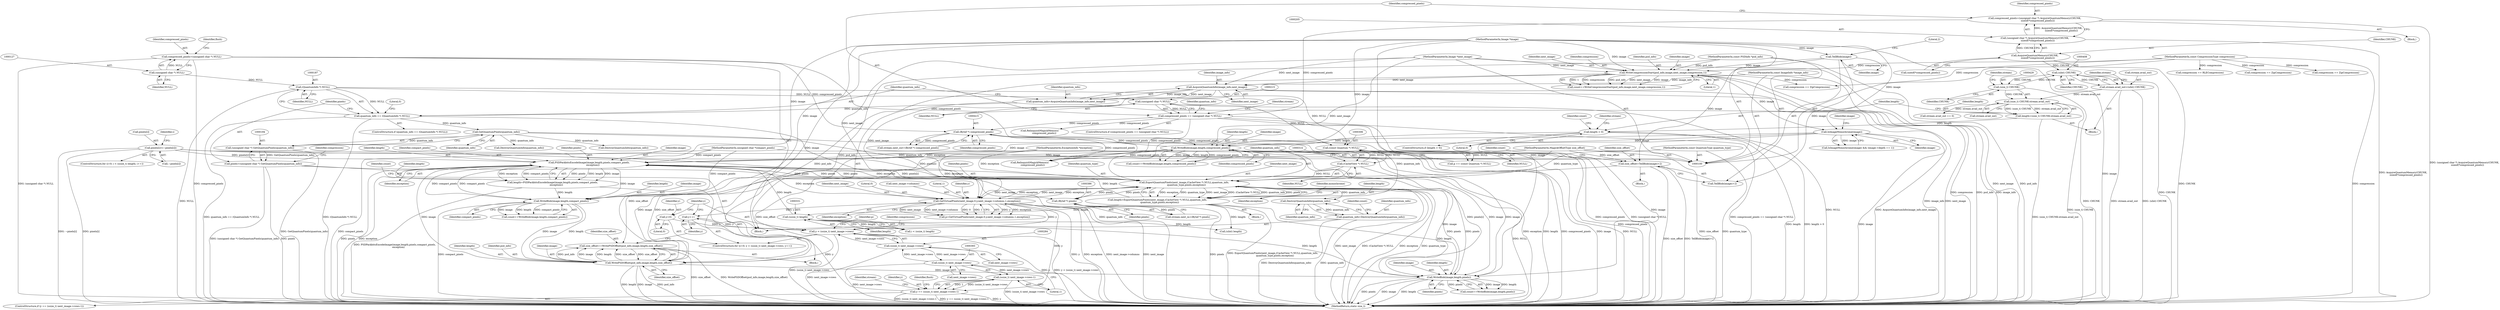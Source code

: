 digraph "0_ImageMagick_8a43abefb38c5e29138e1c9c515b313363541c06@pointer" {
"1000474" [label="(Call,DestroyQuantumInfo(quantum_info))"];
"1000311" [label="(Call,ExportQuantumPixels(next_image,(CacheView *) NULL,quantum_info,\n      quantum_type,pixels,exception))"];
"1000293" [label="(Call,GetVirtualPixels(next_image,0,y,next_image->columns,1,exception))"];
"1000180" [label="(Call,AcquireQuantumInfo(image_info,next_image))"];
"1000102" [label="(MethodParameterIn,const ImageInfo *image_info)"];
"1000148" [label="(Call,WriteCompressionStart(psd_info,image,next_image,compression,1))"];
"1000101" [label="(MethodParameterIn,const PSDInfo *psd_info)"];
"1000143" [label="(Call,TellBlob(image))"];
"1000103" [label="(MethodParameterIn,Image *image)"];
"1000104" [label="(MethodParameterIn,Image *next_image)"];
"1000109" [label="(MethodParameterIn,const CompressionType compression)"];
"1000281" [label="(Call,y < (ssize_t) next_image->rows)"];
"1000288" [label="(Call,y++)"];
"1000389" [label="(Call,y == (ssize_t) next_image->rows-1)"];
"1000391" [label="(Call,(ssize_t) next_image->rows-1)"];
"1000392" [label="(Call,(ssize_t) next_image->rows)"];
"1000283" [label="(Call,(ssize_t) next_image->rows)"];
"1000278" [label="(Call,y=0)"];
"1000349" [label="(Call,PSDPackbitsEncodeImage(image,length,pixels,compact_pixels,\n          exception))"];
"1000363" [label="(Call,WritePSDOffset(psd_info,image,length,size_offset))"];
"1000357" [label="(Call,WriteBlob(image,length,compact_pixels))"];
"1000347" [label="(Call,length=PSDPackbitsEncodeImage(image,length,pixels,compact_pixels,\n          exception))"];
"1000106" [label="(MethodParameterIn,unsigned char *compact_pixels)"];
"1000140" [label="(Call,size_offset=TellBlob(image)+2)"];
"1000107" [label="(MethodParameterIn,MagickOffsetType size_offset)"];
"1000361" [label="(Call,size_offset+=WritePSDOffset(psd_info,image,length,size_offset))"];
"1000452" [label="(Call,WriteBlob(image,length,pixels))"];
"1000440" [label="(Call,WriteBlob(image,length,compressed_pixels))"];
"1000169" [label="(Call,IsImageMonochrome(image))"];
"1000435" [label="(Call,length > 0)"];
"1000425" [label="(Call,length=(size_t) CHUNK-stream.avail_out)"];
"1000427" [label="(Call,(size_t) CHUNK-stream.avail_out)"];
"1000428" [label="(Call,(size_t) CHUNK)"];
"1000407" [label="(Call,(uInt) CHUNK)"];
"1000206" [label="(Call,AcquireQuantumMemory(CHUNK,\n        sizeof(*compressed_pixels)))"];
"1000403" [label="(Call,stream.avail_out=(uInt) CHUNK)"];
"1000414" [label="(Call,(Bytef *) compressed_pixels)"];
"1000124" [label="(Call,compressed_pixels=(unsigned char *) NULL)"];
"1000126" [label="(Call,(unsigned char *) NULL)"];
"1000212" [label="(Call,compressed_pixels == (unsigned char *) NULL)"];
"1000202" [label="(Call,compressed_pixels=(unsigned char *) AcquireQuantumMemory(CHUNK,\n        sizeof(*compressed_pixels)))"];
"1000204" [label="(Call,(unsigned char *) AcquireQuantumMemory(CHUNK,\n        sizeof(*compressed_pixels)))"];
"1000214" [label="(Call,(unsigned char *) NULL)"];
"1000186" [label="(Call,(QuantumInfo *) NULL)"];
"1000309" [label="(Call,length=ExportQuantumPixels(next_image,(CacheView *) NULL,quantum_info,\n      quantum_type,pixels,exception))"];
"1000330" [label="(Call,(ssize_t) length)"];
"1000335" [label="(Call,pixels[i]=(~pixels[i]))"];
"1000110" [label="(MethodParameterIn,ExceptionInfo *exception)"];
"1000313" [label="(Call,(CacheView *) NULL)"];
"1000305" [label="(Call,(const Quantum *) NULL)"];
"1000195" [label="(Call,GetQuantumPixels(quantum_info))"];
"1000184" [label="(Call,quantum_info == (QuantumInfo *) NULL)"];
"1000178" [label="(Call,quantum_info=AcquireQuantumInfo(image_info,next_image))"];
"1000105" [label="(MethodParameterIn,const QuantumType quantum_type)"];
"1000385" [label="(Call,(Bytef *) pixels)"];
"1000191" [label="(Call,pixels=(unsigned char *) GetQuantumPixels(quantum_info))"];
"1000193" [label="(Call,(unsigned char *) GetQuantumPixels(quantum_info))"];
"1000472" [label="(Call,quantum_info=DestroyQuantumInfo(quantum_info))"];
"1000293" [label="(Call,GetVirtualPixels(next_image,0,y,next_image->columns,1,exception))"];
"1000219" [label="(Identifier,quantum_info)"];
"1000203" [label="(Identifier,compressed_pixels)"];
"1000130" [label="(Identifier,flush)"];
"1000343" [label="(Call,compression == RLECompression)"];
"1000168" [label="(Call,IsImageMonochrome(image) && (image->depth == 1))"];
"1000214" [label="(Call,(unsigned char *) NULL)"];
"1000438" [label="(Call,count+=WriteBlob(image,length,compressed_pixels))"];
"1000107" [label="(MethodParameterIn,MagickOffsetType size_offset)"];
"1000441" [label="(Identifier,image)"];
"1000450" [label="(Call,count+=WriteBlob(image,length,pixels))"];
"1000397" [label="(Literal,1)"];
"1000477" [label="(Identifier,count)"];
"1000126" [label="(Call,(unsigned char *) NULL)"];
"1000356" [label="(Identifier,count)"];
"1000290" [label="(Block,)"];
"1000192" [label="(Identifier,pixels)"];
"1000475" [label="(Identifier,quantum_info)"];
"1000169" [label="(Call,IsImageMonochrome(image))"];
"1000313" [label="(Call,(CacheView *) NULL)"];
"1000277" [label="(ControlStructure,for (y=0; y < (ssize_t) next_image->rows; y++))"];
"1000170" [label="(Identifier,image)"];
"1000311" [label="(Call,ExportQuantumPixels(next_image,(CacheView *) NULL,quantum_info,\n      quantum_type,pixels,exception))"];
"1000351" [label="(Identifier,length)"];
"1000428" [label="(Call,(size_t) CHUNK)"];
"1000407" [label="(Call,(uInt) CHUNK)"];
"1000195" [label="(Call,GetQuantumPixels(quantum_info))"];
"1000442" [label="(Identifier,length)"];
"1000103" [label="(MethodParameterIn,Image *image)"];
"1000296" [label="(Identifier,y)"];
"1000178" [label="(Call,quantum_info=AcquireQuantumInfo(image_info,next_image))"];
"1000180" [label="(Call,AcquireQuantumInfo(image_info,next_image))"];
"1000141" [label="(Identifier,size_offset)"];
"1000104" [label="(MethodParameterIn,Image *next_image)"];
"1000353" [label="(Identifier,compact_pixels)"];
"1000410" [label="(Call,stream.next_out=(Bytef *) compressed_pixels)"];
"1000307" [label="(Identifier,NULL)"];
"1000370" [label="(Call,compression == ZipCompression)"];
"1000362" [label="(Identifier,size_offset)"];
"1000191" [label="(Call,pixels=(unsigned char *) GetQuantumPixels(quantum_info))"];
"1000414" [label="(Call,(Bytef *) compressed_pixels)"];
"1000226" [label="(Identifier,stream)"];
"1000315" [label="(Identifier,NULL)"];
"1000212" [label="(Call,compressed_pixels == (unsigned char *) NULL)"];
"1000346" [label="(Block,)"];
"1000146" [label="(Call,count+=WriteCompressionStart(psd_info,image,next_image,compression,1))"];
"1000322" [label="(Identifier,monochrome)"];
"1000294" [label="(Identifier,next_image)"];
"1000443" [label="(Identifier,compressed_pixels)"];
"1000291" [label="(Call,p=GetVirtualPixels(next_image,0,y,next_image->columns,1,exception))"];
"1000208" [label="(Call,sizeof(*compressed_pixels))"];
"1000124" [label="(Call,compressed_pixels=(unsigned char *) NULL)"];
"1000446" [label="(Identifier,stream)"];
"1000412" [label="(Identifier,stream)"];
"1000111" [label="(Block,)"];
"1000220" [label="(Call,DestroyQuantumInfo(quantum_info))"];
"1000330" [label="(Call,(ssize_t) length)"];
"1000140" [label="(Call,size_offset=TellBlob(image)+2)"];
"1000148" [label="(Call,WriteCompressionStart(psd_info,image,next_image,compression,1))"];
"1000394" [label="(Call,next_image->rows)"];
"1000403" [label="(Call,stream.avail_out=(uInt) CHUNK)"];
"1000279" [label="(Identifier,y)"];
"1000349" [label="(Call,PSDPackbitsEncodeImage(image,length,pixels,compact_pixels,\n          exception))"];
"1000332" [label="(Identifier,length)"];
"1000282" [label="(Identifier,y)"];
"1000207" [label="(Identifier,CHUNK)"];
"1000182" [label="(Identifier,next_image)"];
"1000405" [label="(Identifier,stream)"];
"1000348" [label="(Identifier,length)"];
"1000183" [label="(ControlStructure,if (quantum_info == (QuantumInfo *) NULL))"];
"1000361" [label="(Call,size_offset+=WritePSDOffset(psd_info,image,length,size_offset))"];
"1000106" [label="(MethodParameterIn,unsigned char *compact_pixels)"];
"1000184" [label="(Call,quantum_info == (QuantumInfo *) NULL)"];
"1000336" [label="(Call,pixels[i])"];
"1000452" [label="(Call,WriteBlob(image,length,pixels))"];
"1000473" [label="(Identifier,quantum_info)"];
"1000143" [label="(Call,TellBlob(image))"];
"1000431" [label="(Call,stream.avail_out)"];
"1000292" [label="(Identifier,p)"];
"1000295" [label="(Literal,0)"];
"1000352" [label="(Identifier,pixels)"];
"1000425" [label="(Call,length=(size_t) CHUNK-stream.avail_out)"];
"1000186" [label="(Call,(QuantumInfo *) NULL)"];
"1000470" [label="(Call,RelinquishMagickMemory(\n        compressed_pixels))"];
"1000390" [label="(Identifier,y)"];
"1000297" [label="(Call,next_image->columns)"];
"1000402" [label="(Block,)"];
"1000365" [label="(Identifier,image)"];
"1000366" [label="(Identifier,length)"];
"1000454" [label="(Identifier,length)"];
"1000391" [label="(Call,(ssize_t) next_image->rows-1)"];
"1000300" [label="(Literal,1)"];
"1000359" [label="(Identifier,length)"];
"1000389" [label="(Call,y == (ssize_t) next_image->rows-1)"];
"1000110" [label="(MethodParameterIn,ExceptionInfo *exception)"];
"1000149" [label="(Identifier,psd_info)"];
"1000206" [label="(Call,AcquireQuantumMemory(CHUNK,\n        sizeof(*compressed_pixels)))"];
"1000426" [label="(Identifier,length)"];
"1000354" [label="(Identifier,exception)"];
"1000278" [label="(Call,y=0)"];
"1000142" [label="(Call,TellBlob(image)+2)"];
"1000335" [label="(Call,pixels[i]=(~pixels[i]))"];
"1000416" [label="(Identifier,compressed_pixels)"];
"1000309" [label="(Call,length=ExportQuantumPixels(next_image,(CacheView *) NULL,quantum_info,\n      quantum_type,pixels,exception))"];
"1000181" [label="(Identifier,image_info)"];
"1000305" [label="(Call,(const Quantum *) NULL)"];
"1000190" [label="(Literal,0)"];
"1000324" [label="(ControlStructure,for (i=0; i < (ssize_t) length; i++))"];
"1000301" [label="(Identifier,exception)"];
"1000153" [label="(Literal,1)"];
"1000150" [label="(Identifier,image)"];
"1000151" [label="(Identifier,next_image)"];
"1000444" [label="(Call,stream.avail_out == 0)"];
"1000179" [label="(Identifier,quantum_info)"];
"1000318" [label="(Identifier,pixels)"];
"1000201" [label="(Block,)"];
"1000101" [label="(MethodParameterIn,const PSDInfo *psd_info)"];
"1000288" [label="(Call,y++)"];
"1000196" [label="(Identifier,quantum_info)"];
"1000436" [label="(Identifier,length)"];
"1000404" [label="(Call,stream.avail_out)"];
"1000199" [label="(Identifier,compression)"];
"1000273" [label="(Call,RelinquishMagickMemory(\n            compressed_pixels))"];
"1000204" [label="(Call,(unsigned char *) AcquireQuantumMemory(CHUNK,\n        sizeof(*compressed_pixels)))"];
"1000316" [label="(Identifier,quantum_info)"];
"1000109" [label="(MethodParameterIn,const CompressionType compression)"];
"1000317" [label="(Identifier,quantum_type)"];
"1000357" [label="(Call,WriteBlob(image,length,compact_pixels))"];
"1000457" [label="(Call,compression == ZipCompression)"];
"1000472" [label="(Call,quantum_info=DestroyQuantumInfo(quantum_info))"];
"1000355" [label="(Call,count+=WriteBlob(image,length,compact_pixels))"];
"1000185" [label="(Identifier,quantum_info)"];
"1000312" [label="(Identifier,next_image)"];
"1000363" [label="(Call,WritePSDOffset(psd_info,image,length,size_offset))"];
"1000147" [label="(Identifier,count)"];
"1000439" [label="(Identifier,count)"];
"1000193" [label="(Call,(unsigned char *) GetQuantumPixels(quantum_info))"];
"1000145" [label="(Literal,2)"];
"1000188" [label="(Identifier,NULL)"];
"1000360" [label="(Identifier,compact_pixels)"];
"1000280" [label="(Literal,0)"];
"1000440" [label="(Call,WriteBlob(image,length,compressed_pixels))"];
"1000211" [label="(ControlStructure,if (compressed_pixels == (unsigned char *) NULL))"];
"1000453" [label="(Identifier,image)"];
"1000125" [label="(Identifier,compressed_pixels)"];
"1000434" [label="(ControlStructure,if (length > 0))"];
"1000347" [label="(Call,length=PSDPackbitsEncodeImage(image,length,pixels,compact_pixels,\n          exception))"];
"1000387" [label="(Identifier,pixels)"];
"1000474" [label="(Call,DestroyQuantumInfo(quantum_info))"];
"1000144" [label="(Identifier,image)"];
"1000435" [label="(Call,length > 0)"];
"1000458" [label="(Identifier,compression)"];
"1000202" [label="(Call,compressed_pixels=(unsigned char *) AcquireQuantumMemory(CHUNK,\n        sizeof(*compressed_pixels)))"];
"1000381" [label="(Call,stream.next_in=(Bytef *) pixels)"];
"1000105" [label="(MethodParameterIn,const QuantumType quantum_type)"];
"1000173" [label="(Identifier,image)"];
"1000478" [label="(MethodReturn,static size_t)"];
"1000289" [label="(Identifier,y)"];
"1000430" [label="(Identifier,CHUNK)"];
"1000213" [label="(Identifier,compressed_pixels)"];
"1000385" [label="(Call,(Bytef *) pixels)"];
"1000399" [label="(Identifier,flush)"];
"1000285" [label="(Call,next_image->rows)"];
"1000367" [label="(Identifier,size_offset)"];
"1000455" [label="(Identifier,pixels)"];
"1000216" [label="(Identifier,NULL)"];
"1000267" [label="(Call,DestroyQuantumInfo(quantum_info))"];
"1000437" [label="(Literal,0)"];
"1000432" [label="(Identifier,stream)"];
"1000139" [label="(Block,)"];
"1000128" [label="(Identifier,NULL)"];
"1000303" [label="(Call,p == (const Quantum *) NULL)"];
"1000310" [label="(Identifier,length)"];
"1000283" [label="(Call,(ssize_t) next_image->rows)"];
"1000334" [label="(Identifier,i)"];
"1000350" [label="(Identifier,image)"];
"1000427" [label="(Call,(size_t) CHUNK-stream.avail_out)"];
"1000378" [label="(Call,(uInt) length)"];
"1000358" [label="(Identifier,image)"];
"1000281" [label="(Call,y < (ssize_t) next_image->rows)"];
"1000392" [label="(Call,(ssize_t) next_image->rows)"];
"1000339" [label="(Call,~pixels[i])"];
"1000152" [label="(Identifier,compression)"];
"1000102" [label="(MethodParameterIn,const ImageInfo *image_info)"];
"1000328" [label="(Call,i < (ssize_t) length)"];
"1000198" [label="(Call,compression == ZipCompression)"];
"1000388" [label="(ControlStructure,if (y == (ssize_t) next_image->rows-1))"];
"1000364" [label="(Identifier,psd_info)"];
"1000319" [label="(Identifier,exception)"];
"1000409" [label="(Identifier,CHUNK)"];
"1000474" -> "1000472"  [label="AST: "];
"1000474" -> "1000475"  [label="CFG: "];
"1000475" -> "1000474"  [label="AST: "];
"1000472" -> "1000474"  [label="CFG: "];
"1000474" -> "1000472"  [label="DDG: quantum_info"];
"1000311" -> "1000474"  [label="DDG: quantum_info"];
"1000195" -> "1000474"  [label="DDG: quantum_info"];
"1000311" -> "1000309"  [label="AST: "];
"1000311" -> "1000319"  [label="CFG: "];
"1000312" -> "1000311"  [label="AST: "];
"1000313" -> "1000311"  [label="AST: "];
"1000316" -> "1000311"  [label="AST: "];
"1000317" -> "1000311"  [label="AST: "];
"1000318" -> "1000311"  [label="AST: "];
"1000319" -> "1000311"  [label="AST: "];
"1000309" -> "1000311"  [label="CFG: "];
"1000311" -> "1000478"  [label="DDG: next_image"];
"1000311" -> "1000478"  [label="DDG: (CacheView *) NULL"];
"1000311" -> "1000478"  [label="DDG: exception"];
"1000311" -> "1000478"  [label="DDG: quantum_type"];
"1000311" -> "1000293"  [label="DDG: next_image"];
"1000311" -> "1000293"  [label="DDG: exception"];
"1000311" -> "1000309"  [label="DDG: exception"];
"1000311" -> "1000309"  [label="DDG: quantum_type"];
"1000311" -> "1000309"  [label="DDG: next_image"];
"1000311" -> "1000309"  [label="DDG: (CacheView *) NULL"];
"1000311" -> "1000309"  [label="DDG: quantum_info"];
"1000311" -> "1000309"  [label="DDG: pixels"];
"1000293" -> "1000311"  [label="DDG: next_image"];
"1000293" -> "1000311"  [label="DDG: exception"];
"1000104" -> "1000311"  [label="DDG: next_image"];
"1000313" -> "1000311"  [label="DDG: NULL"];
"1000195" -> "1000311"  [label="DDG: quantum_info"];
"1000105" -> "1000311"  [label="DDG: quantum_type"];
"1000452" -> "1000311"  [label="DDG: pixels"];
"1000335" -> "1000311"  [label="DDG: pixels[i]"];
"1000385" -> "1000311"  [label="DDG: pixels"];
"1000349" -> "1000311"  [label="DDG: pixels"];
"1000191" -> "1000311"  [label="DDG: pixels"];
"1000110" -> "1000311"  [label="DDG: exception"];
"1000311" -> "1000349"  [label="DDG: pixels"];
"1000311" -> "1000349"  [label="DDG: exception"];
"1000311" -> "1000385"  [label="DDG: pixels"];
"1000311" -> "1000452"  [label="DDG: pixels"];
"1000293" -> "1000291"  [label="AST: "];
"1000293" -> "1000301"  [label="CFG: "];
"1000294" -> "1000293"  [label="AST: "];
"1000295" -> "1000293"  [label="AST: "];
"1000296" -> "1000293"  [label="AST: "];
"1000297" -> "1000293"  [label="AST: "];
"1000300" -> "1000293"  [label="AST: "];
"1000301" -> "1000293"  [label="AST: "];
"1000291" -> "1000293"  [label="CFG: "];
"1000293" -> "1000478"  [label="DDG: next_image"];
"1000293" -> "1000478"  [label="DDG: y"];
"1000293" -> "1000478"  [label="DDG: exception"];
"1000293" -> "1000478"  [label="DDG: next_image->columns"];
"1000293" -> "1000288"  [label="DDG: y"];
"1000293" -> "1000291"  [label="DDG: y"];
"1000293" -> "1000291"  [label="DDG: exception"];
"1000293" -> "1000291"  [label="DDG: next_image"];
"1000293" -> "1000291"  [label="DDG: next_image->columns"];
"1000293" -> "1000291"  [label="DDG: 0"];
"1000293" -> "1000291"  [label="DDG: 1"];
"1000180" -> "1000293"  [label="DDG: next_image"];
"1000104" -> "1000293"  [label="DDG: next_image"];
"1000281" -> "1000293"  [label="DDG: y"];
"1000349" -> "1000293"  [label="DDG: exception"];
"1000110" -> "1000293"  [label="DDG: exception"];
"1000293" -> "1000389"  [label="DDG: y"];
"1000180" -> "1000178"  [label="AST: "];
"1000180" -> "1000182"  [label="CFG: "];
"1000181" -> "1000180"  [label="AST: "];
"1000182" -> "1000180"  [label="AST: "];
"1000178" -> "1000180"  [label="CFG: "];
"1000180" -> "1000478"  [label="DDG: next_image"];
"1000180" -> "1000478"  [label="DDG: image_info"];
"1000180" -> "1000178"  [label="DDG: image_info"];
"1000180" -> "1000178"  [label="DDG: next_image"];
"1000102" -> "1000180"  [label="DDG: image_info"];
"1000148" -> "1000180"  [label="DDG: next_image"];
"1000104" -> "1000180"  [label="DDG: next_image"];
"1000102" -> "1000100"  [label="AST: "];
"1000102" -> "1000478"  [label="DDG: image_info"];
"1000148" -> "1000146"  [label="AST: "];
"1000148" -> "1000153"  [label="CFG: "];
"1000149" -> "1000148"  [label="AST: "];
"1000150" -> "1000148"  [label="AST: "];
"1000151" -> "1000148"  [label="AST: "];
"1000152" -> "1000148"  [label="AST: "];
"1000153" -> "1000148"  [label="AST: "];
"1000146" -> "1000148"  [label="CFG: "];
"1000148" -> "1000478"  [label="DDG: compression"];
"1000148" -> "1000478"  [label="DDG: psd_info"];
"1000148" -> "1000146"  [label="DDG: 1"];
"1000148" -> "1000146"  [label="DDG: compression"];
"1000148" -> "1000146"  [label="DDG: psd_info"];
"1000148" -> "1000146"  [label="DDG: next_image"];
"1000148" -> "1000146"  [label="DDG: image"];
"1000101" -> "1000148"  [label="DDG: psd_info"];
"1000143" -> "1000148"  [label="DDG: image"];
"1000103" -> "1000148"  [label="DDG: image"];
"1000104" -> "1000148"  [label="DDG: next_image"];
"1000109" -> "1000148"  [label="DDG: compression"];
"1000148" -> "1000169"  [label="DDG: image"];
"1000148" -> "1000198"  [label="DDG: compression"];
"1000148" -> "1000363"  [label="DDG: psd_info"];
"1000101" -> "1000100"  [label="AST: "];
"1000101" -> "1000478"  [label="DDG: psd_info"];
"1000101" -> "1000363"  [label="DDG: psd_info"];
"1000143" -> "1000142"  [label="AST: "];
"1000143" -> "1000144"  [label="CFG: "];
"1000144" -> "1000143"  [label="AST: "];
"1000145" -> "1000143"  [label="CFG: "];
"1000143" -> "1000140"  [label="DDG: image"];
"1000143" -> "1000142"  [label="DDG: image"];
"1000103" -> "1000143"  [label="DDG: image"];
"1000103" -> "1000100"  [label="AST: "];
"1000103" -> "1000478"  [label="DDG: image"];
"1000103" -> "1000169"  [label="DDG: image"];
"1000103" -> "1000349"  [label="DDG: image"];
"1000103" -> "1000357"  [label="DDG: image"];
"1000103" -> "1000363"  [label="DDG: image"];
"1000103" -> "1000440"  [label="DDG: image"];
"1000103" -> "1000452"  [label="DDG: image"];
"1000104" -> "1000100"  [label="AST: "];
"1000104" -> "1000478"  [label="DDG: next_image"];
"1000109" -> "1000100"  [label="AST: "];
"1000109" -> "1000478"  [label="DDG: compression"];
"1000109" -> "1000198"  [label="DDG: compression"];
"1000109" -> "1000343"  [label="DDG: compression"];
"1000109" -> "1000370"  [label="DDG: compression"];
"1000109" -> "1000457"  [label="DDG: compression"];
"1000281" -> "1000277"  [label="AST: "];
"1000281" -> "1000283"  [label="CFG: "];
"1000282" -> "1000281"  [label="AST: "];
"1000283" -> "1000281"  [label="AST: "];
"1000292" -> "1000281"  [label="CFG: "];
"1000458" -> "1000281"  [label="CFG: "];
"1000281" -> "1000478"  [label="DDG: y"];
"1000281" -> "1000478"  [label="DDG: y < (ssize_t) next_image->rows"];
"1000281" -> "1000478"  [label="DDG: (ssize_t) next_image->rows"];
"1000288" -> "1000281"  [label="DDG: y"];
"1000278" -> "1000281"  [label="DDG: y"];
"1000283" -> "1000281"  [label="DDG: next_image->rows"];
"1000288" -> "1000277"  [label="AST: "];
"1000288" -> "1000289"  [label="CFG: "];
"1000289" -> "1000288"  [label="AST: "];
"1000282" -> "1000288"  [label="CFG: "];
"1000389" -> "1000288"  [label="DDG: y"];
"1000389" -> "1000388"  [label="AST: "];
"1000389" -> "1000391"  [label="CFG: "];
"1000390" -> "1000389"  [label="AST: "];
"1000391" -> "1000389"  [label="AST: "];
"1000399" -> "1000389"  [label="CFG: "];
"1000405" -> "1000389"  [label="CFG: "];
"1000389" -> "1000478"  [label="DDG: y == (ssize_t) next_image->rows-1"];
"1000389" -> "1000478"  [label="DDG: y"];
"1000389" -> "1000478"  [label="DDG: (ssize_t) next_image->rows-1"];
"1000391" -> "1000389"  [label="DDG: (ssize_t) next_image->rows"];
"1000391" -> "1000389"  [label="DDG: 1"];
"1000391" -> "1000397"  [label="CFG: "];
"1000392" -> "1000391"  [label="AST: "];
"1000397" -> "1000391"  [label="AST: "];
"1000391" -> "1000478"  [label="DDG: (ssize_t) next_image->rows"];
"1000392" -> "1000391"  [label="DDG: next_image->rows"];
"1000392" -> "1000394"  [label="CFG: "];
"1000393" -> "1000392"  [label="AST: "];
"1000394" -> "1000392"  [label="AST: "];
"1000397" -> "1000392"  [label="CFG: "];
"1000392" -> "1000478"  [label="DDG: next_image->rows"];
"1000392" -> "1000283"  [label="DDG: next_image->rows"];
"1000283" -> "1000392"  [label="DDG: next_image->rows"];
"1000283" -> "1000285"  [label="CFG: "];
"1000284" -> "1000283"  [label="AST: "];
"1000285" -> "1000283"  [label="AST: "];
"1000283" -> "1000478"  [label="DDG: next_image->rows"];
"1000278" -> "1000277"  [label="AST: "];
"1000278" -> "1000280"  [label="CFG: "];
"1000279" -> "1000278"  [label="AST: "];
"1000280" -> "1000278"  [label="AST: "];
"1000282" -> "1000278"  [label="CFG: "];
"1000349" -> "1000347"  [label="AST: "];
"1000349" -> "1000354"  [label="CFG: "];
"1000350" -> "1000349"  [label="AST: "];
"1000351" -> "1000349"  [label="AST: "];
"1000352" -> "1000349"  [label="AST: "];
"1000353" -> "1000349"  [label="AST: "];
"1000354" -> "1000349"  [label="AST: "];
"1000347" -> "1000349"  [label="CFG: "];
"1000349" -> "1000478"  [label="DDG: pixels"];
"1000349" -> "1000478"  [label="DDG: exception"];
"1000349" -> "1000347"  [label="DDG: pixels"];
"1000349" -> "1000347"  [label="DDG: length"];
"1000349" -> "1000347"  [label="DDG: image"];
"1000349" -> "1000347"  [label="DDG: exception"];
"1000349" -> "1000347"  [label="DDG: compact_pixels"];
"1000363" -> "1000349"  [label="DDG: image"];
"1000452" -> "1000349"  [label="DDG: image"];
"1000440" -> "1000349"  [label="DDG: image"];
"1000169" -> "1000349"  [label="DDG: image"];
"1000309" -> "1000349"  [label="DDG: length"];
"1000330" -> "1000349"  [label="DDG: length"];
"1000335" -> "1000349"  [label="DDG: pixels[i]"];
"1000357" -> "1000349"  [label="DDG: compact_pixels"];
"1000106" -> "1000349"  [label="DDG: compact_pixels"];
"1000110" -> "1000349"  [label="DDG: exception"];
"1000349" -> "1000357"  [label="DDG: image"];
"1000349" -> "1000357"  [label="DDG: compact_pixels"];
"1000363" -> "1000361"  [label="AST: "];
"1000363" -> "1000367"  [label="CFG: "];
"1000364" -> "1000363"  [label="AST: "];
"1000365" -> "1000363"  [label="AST: "];
"1000366" -> "1000363"  [label="AST: "];
"1000367" -> "1000363"  [label="AST: "];
"1000361" -> "1000363"  [label="CFG: "];
"1000363" -> "1000478"  [label="DDG: image"];
"1000363" -> "1000478"  [label="DDG: psd_info"];
"1000363" -> "1000478"  [label="DDG: length"];
"1000363" -> "1000361"  [label="DDG: psd_info"];
"1000363" -> "1000361"  [label="DDG: image"];
"1000363" -> "1000361"  [label="DDG: length"];
"1000363" -> "1000361"  [label="DDG: size_offset"];
"1000357" -> "1000363"  [label="DDG: image"];
"1000357" -> "1000363"  [label="DDG: length"];
"1000140" -> "1000363"  [label="DDG: size_offset"];
"1000361" -> "1000363"  [label="DDG: size_offset"];
"1000107" -> "1000363"  [label="DDG: size_offset"];
"1000363" -> "1000440"  [label="DDG: image"];
"1000363" -> "1000452"  [label="DDG: image"];
"1000357" -> "1000355"  [label="AST: "];
"1000357" -> "1000360"  [label="CFG: "];
"1000358" -> "1000357"  [label="AST: "];
"1000359" -> "1000357"  [label="AST: "];
"1000360" -> "1000357"  [label="AST: "];
"1000355" -> "1000357"  [label="CFG: "];
"1000357" -> "1000478"  [label="DDG: compact_pixels"];
"1000357" -> "1000355"  [label="DDG: image"];
"1000357" -> "1000355"  [label="DDG: length"];
"1000357" -> "1000355"  [label="DDG: compact_pixels"];
"1000347" -> "1000357"  [label="DDG: length"];
"1000106" -> "1000357"  [label="DDG: compact_pixels"];
"1000347" -> "1000346"  [label="AST: "];
"1000348" -> "1000347"  [label="AST: "];
"1000356" -> "1000347"  [label="CFG: "];
"1000347" -> "1000478"  [label="DDG: PSDPackbitsEncodeImage(image,length,pixels,compact_pixels,\n          exception)"];
"1000106" -> "1000100"  [label="AST: "];
"1000106" -> "1000478"  [label="DDG: compact_pixels"];
"1000140" -> "1000139"  [label="AST: "];
"1000140" -> "1000142"  [label="CFG: "];
"1000141" -> "1000140"  [label="AST: "];
"1000142" -> "1000140"  [label="AST: "];
"1000147" -> "1000140"  [label="CFG: "];
"1000140" -> "1000478"  [label="DDG: TellBlob(image)+2"];
"1000140" -> "1000478"  [label="DDG: size_offset"];
"1000107" -> "1000140"  [label="DDG: size_offset"];
"1000107" -> "1000100"  [label="AST: "];
"1000107" -> "1000478"  [label="DDG: size_offset"];
"1000107" -> "1000361"  [label="DDG: size_offset"];
"1000361" -> "1000346"  [label="AST: "];
"1000362" -> "1000361"  [label="AST: "];
"1000289" -> "1000361"  [label="CFG: "];
"1000361" -> "1000478"  [label="DDG: size_offset"];
"1000361" -> "1000478"  [label="DDG: WritePSDOffset(psd_info,image,length,size_offset)"];
"1000452" -> "1000450"  [label="AST: "];
"1000452" -> "1000455"  [label="CFG: "];
"1000453" -> "1000452"  [label="AST: "];
"1000454" -> "1000452"  [label="AST: "];
"1000455" -> "1000452"  [label="AST: "];
"1000450" -> "1000452"  [label="CFG: "];
"1000452" -> "1000478"  [label="DDG: pixels"];
"1000452" -> "1000478"  [label="DDG: image"];
"1000452" -> "1000478"  [label="DDG: length"];
"1000452" -> "1000440"  [label="DDG: image"];
"1000452" -> "1000450"  [label="DDG: image"];
"1000452" -> "1000450"  [label="DDG: length"];
"1000452" -> "1000450"  [label="DDG: pixels"];
"1000440" -> "1000452"  [label="DDG: image"];
"1000169" -> "1000452"  [label="DDG: image"];
"1000309" -> "1000452"  [label="DDG: length"];
"1000330" -> "1000452"  [label="DDG: length"];
"1000335" -> "1000452"  [label="DDG: pixels[i]"];
"1000440" -> "1000438"  [label="AST: "];
"1000440" -> "1000443"  [label="CFG: "];
"1000441" -> "1000440"  [label="AST: "];
"1000442" -> "1000440"  [label="AST: "];
"1000443" -> "1000440"  [label="AST: "];
"1000438" -> "1000440"  [label="CFG: "];
"1000440" -> "1000478"  [label="DDG: length"];
"1000440" -> "1000478"  [label="DDG: compressed_pixels"];
"1000440" -> "1000478"  [label="DDG: image"];
"1000440" -> "1000414"  [label="DDG: compressed_pixels"];
"1000440" -> "1000438"  [label="DDG: image"];
"1000440" -> "1000438"  [label="DDG: length"];
"1000440" -> "1000438"  [label="DDG: compressed_pixels"];
"1000169" -> "1000440"  [label="DDG: image"];
"1000435" -> "1000440"  [label="DDG: length"];
"1000414" -> "1000440"  [label="DDG: compressed_pixels"];
"1000440" -> "1000470"  [label="DDG: compressed_pixels"];
"1000169" -> "1000168"  [label="AST: "];
"1000169" -> "1000170"  [label="CFG: "];
"1000170" -> "1000169"  [label="AST: "];
"1000173" -> "1000169"  [label="CFG: "];
"1000168" -> "1000169"  [label="CFG: "];
"1000169" -> "1000478"  [label="DDG: image"];
"1000169" -> "1000168"  [label="DDG: image"];
"1000435" -> "1000434"  [label="AST: "];
"1000435" -> "1000437"  [label="CFG: "];
"1000436" -> "1000435"  [label="AST: "];
"1000437" -> "1000435"  [label="AST: "];
"1000446" -> "1000435"  [label="CFG: "];
"1000439" -> "1000435"  [label="CFG: "];
"1000435" -> "1000478"  [label="DDG: length"];
"1000435" -> "1000478"  [label="DDG: length > 0"];
"1000425" -> "1000435"  [label="DDG: length"];
"1000425" -> "1000402"  [label="AST: "];
"1000425" -> "1000427"  [label="CFG: "];
"1000426" -> "1000425"  [label="AST: "];
"1000427" -> "1000425"  [label="AST: "];
"1000436" -> "1000425"  [label="CFG: "];
"1000425" -> "1000478"  [label="DDG: (size_t) CHUNK-stream.avail_out"];
"1000427" -> "1000425"  [label="DDG: (size_t) CHUNK"];
"1000427" -> "1000425"  [label="DDG: stream.avail_out"];
"1000427" -> "1000431"  [label="CFG: "];
"1000428" -> "1000427"  [label="AST: "];
"1000431" -> "1000427"  [label="AST: "];
"1000427" -> "1000478"  [label="DDG: (size_t) CHUNK"];
"1000428" -> "1000427"  [label="DDG: CHUNK"];
"1000403" -> "1000427"  [label="DDG: stream.avail_out"];
"1000427" -> "1000444"  [label="DDG: stream.avail_out"];
"1000428" -> "1000430"  [label="CFG: "];
"1000429" -> "1000428"  [label="AST: "];
"1000430" -> "1000428"  [label="AST: "];
"1000432" -> "1000428"  [label="CFG: "];
"1000428" -> "1000478"  [label="DDG: CHUNK"];
"1000428" -> "1000407"  [label="DDG: CHUNK"];
"1000407" -> "1000428"  [label="DDG: CHUNK"];
"1000407" -> "1000403"  [label="AST: "];
"1000407" -> "1000409"  [label="CFG: "];
"1000408" -> "1000407"  [label="AST: "];
"1000409" -> "1000407"  [label="AST: "];
"1000403" -> "1000407"  [label="CFG: "];
"1000407" -> "1000478"  [label="DDG: CHUNK"];
"1000407" -> "1000403"  [label="DDG: CHUNK"];
"1000206" -> "1000407"  [label="DDG: CHUNK"];
"1000206" -> "1000204"  [label="AST: "];
"1000206" -> "1000208"  [label="CFG: "];
"1000207" -> "1000206"  [label="AST: "];
"1000208" -> "1000206"  [label="AST: "];
"1000204" -> "1000206"  [label="CFG: "];
"1000206" -> "1000478"  [label="DDG: CHUNK"];
"1000206" -> "1000204"  [label="DDG: CHUNK"];
"1000403" -> "1000402"  [label="AST: "];
"1000404" -> "1000403"  [label="AST: "];
"1000412" -> "1000403"  [label="CFG: "];
"1000403" -> "1000478"  [label="DDG: stream.avail_out"];
"1000403" -> "1000478"  [label="DDG: (uInt) CHUNK"];
"1000414" -> "1000410"  [label="AST: "];
"1000414" -> "1000416"  [label="CFG: "];
"1000415" -> "1000414"  [label="AST: "];
"1000416" -> "1000414"  [label="AST: "];
"1000410" -> "1000414"  [label="CFG: "];
"1000414" -> "1000478"  [label="DDG: compressed_pixels"];
"1000414" -> "1000410"  [label="DDG: compressed_pixels"];
"1000124" -> "1000414"  [label="DDG: compressed_pixels"];
"1000212" -> "1000414"  [label="DDG: compressed_pixels"];
"1000414" -> "1000470"  [label="DDG: compressed_pixels"];
"1000124" -> "1000111"  [label="AST: "];
"1000124" -> "1000126"  [label="CFG: "];
"1000125" -> "1000124"  [label="AST: "];
"1000126" -> "1000124"  [label="AST: "];
"1000130" -> "1000124"  [label="CFG: "];
"1000124" -> "1000478"  [label="DDG: (unsigned char *) NULL"];
"1000124" -> "1000478"  [label="DDG: compressed_pixels"];
"1000126" -> "1000124"  [label="DDG: NULL"];
"1000124" -> "1000470"  [label="DDG: compressed_pixels"];
"1000126" -> "1000128"  [label="CFG: "];
"1000127" -> "1000126"  [label="AST: "];
"1000128" -> "1000126"  [label="AST: "];
"1000126" -> "1000186"  [label="DDG: NULL"];
"1000212" -> "1000211"  [label="AST: "];
"1000212" -> "1000214"  [label="CFG: "];
"1000213" -> "1000212"  [label="AST: "];
"1000214" -> "1000212"  [label="AST: "];
"1000219" -> "1000212"  [label="CFG: "];
"1000226" -> "1000212"  [label="CFG: "];
"1000212" -> "1000478"  [label="DDG: (unsigned char *) NULL"];
"1000212" -> "1000478"  [label="DDG: compressed_pixels == (unsigned char *) NULL"];
"1000212" -> "1000478"  [label="DDG: compressed_pixels"];
"1000202" -> "1000212"  [label="DDG: compressed_pixels"];
"1000214" -> "1000212"  [label="DDG: NULL"];
"1000212" -> "1000273"  [label="DDG: compressed_pixels"];
"1000212" -> "1000470"  [label="DDG: compressed_pixels"];
"1000202" -> "1000201"  [label="AST: "];
"1000202" -> "1000204"  [label="CFG: "];
"1000203" -> "1000202"  [label="AST: "];
"1000204" -> "1000202"  [label="AST: "];
"1000213" -> "1000202"  [label="CFG: "];
"1000202" -> "1000478"  [label="DDG: (unsigned char *) AcquireQuantumMemory(CHUNK,\n        sizeof(*compressed_pixels))"];
"1000204" -> "1000202"  [label="DDG: AcquireQuantumMemory(CHUNK,\n        sizeof(*compressed_pixels))"];
"1000205" -> "1000204"  [label="AST: "];
"1000204" -> "1000478"  [label="DDG: AcquireQuantumMemory(CHUNK,\n        sizeof(*compressed_pixels))"];
"1000214" -> "1000216"  [label="CFG: "];
"1000215" -> "1000214"  [label="AST: "];
"1000216" -> "1000214"  [label="AST: "];
"1000214" -> "1000478"  [label="DDG: NULL"];
"1000186" -> "1000214"  [label="DDG: NULL"];
"1000214" -> "1000305"  [label="DDG: NULL"];
"1000186" -> "1000184"  [label="AST: "];
"1000186" -> "1000188"  [label="CFG: "];
"1000187" -> "1000186"  [label="AST: "];
"1000188" -> "1000186"  [label="AST: "];
"1000184" -> "1000186"  [label="CFG: "];
"1000186" -> "1000478"  [label="DDG: NULL"];
"1000186" -> "1000184"  [label="DDG: NULL"];
"1000186" -> "1000305"  [label="DDG: NULL"];
"1000309" -> "1000290"  [label="AST: "];
"1000310" -> "1000309"  [label="AST: "];
"1000322" -> "1000309"  [label="CFG: "];
"1000309" -> "1000478"  [label="DDG: ExportQuantumPixels(next_image,(CacheView *) NULL,quantum_info,\n      quantum_type,pixels,exception)"];
"1000309" -> "1000330"  [label="DDG: length"];
"1000309" -> "1000378"  [label="DDG: length"];
"1000330" -> "1000328"  [label="AST: "];
"1000330" -> "1000332"  [label="CFG: "];
"1000331" -> "1000330"  [label="AST: "];
"1000332" -> "1000330"  [label="AST: "];
"1000328" -> "1000330"  [label="CFG: "];
"1000330" -> "1000328"  [label="DDG: length"];
"1000330" -> "1000378"  [label="DDG: length"];
"1000335" -> "1000324"  [label="AST: "];
"1000335" -> "1000339"  [label="CFG: "];
"1000336" -> "1000335"  [label="AST: "];
"1000339" -> "1000335"  [label="AST: "];
"1000334" -> "1000335"  [label="CFG: "];
"1000335" -> "1000478"  [label="DDG: ~pixels[i]"];
"1000335" -> "1000478"  [label="DDG: pixels[i]"];
"1000335" -> "1000385"  [label="DDG: pixels[i]"];
"1000110" -> "1000100"  [label="AST: "];
"1000110" -> "1000478"  [label="DDG: exception"];
"1000313" -> "1000315"  [label="CFG: "];
"1000314" -> "1000313"  [label="AST: "];
"1000315" -> "1000313"  [label="AST: "];
"1000316" -> "1000313"  [label="CFG: "];
"1000313" -> "1000478"  [label="DDG: NULL"];
"1000313" -> "1000305"  [label="DDG: NULL"];
"1000305" -> "1000313"  [label="DDG: NULL"];
"1000305" -> "1000303"  [label="AST: "];
"1000305" -> "1000307"  [label="CFG: "];
"1000306" -> "1000305"  [label="AST: "];
"1000307" -> "1000305"  [label="AST: "];
"1000303" -> "1000305"  [label="CFG: "];
"1000305" -> "1000478"  [label="DDG: NULL"];
"1000305" -> "1000303"  [label="DDG: NULL"];
"1000195" -> "1000193"  [label="AST: "];
"1000195" -> "1000196"  [label="CFG: "];
"1000196" -> "1000195"  [label="AST: "];
"1000193" -> "1000195"  [label="CFG: "];
"1000195" -> "1000193"  [label="DDG: quantum_info"];
"1000184" -> "1000195"  [label="DDG: quantum_info"];
"1000195" -> "1000220"  [label="DDG: quantum_info"];
"1000195" -> "1000267"  [label="DDG: quantum_info"];
"1000184" -> "1000183"  [label="AST: "];
"1000185" -> "1000184"  [label="AST: "];
"1000190" -> "1000184"  [label="CFG: "];
"1000192" -> "1000184"  [label="CFG: "];
"1000184" -> "1000478"  [label="DDG: (QuantumInfo *) NULL"];
"1000184" -> "1000478"  [label="DDG: quantum_info"];
"1000184" -> "1000478"  [label="DDG: quantum_info == (QuantumInfo *) NULL"];
"1000178" -> "1000184"  [label="DDG: quantum_info"];
"1000178" -> "1000111"  [label="AST: "];
"1000179" -> "1000178"  [label="AST: "];
"1000185" -> "1000178"  [label="CFG: "];
"1000178" -> "1000478"  [label="DDG: AcquireQuantumInfo(image_info,next_image)"];
"1000105" -> "1000100"  [label="AST: "];
"1000105" -> "1000478"  [label="DDG: quantum_type"];
"1000385" -> "1000381"  [label="AST: "];
"1000385" -> "1000387"  [label="CFG: "];
"1000386" -> "1000385"  [label="AST: "];
"1000387" -> "1000385"  [label="AST: "];
"1000381" -> "1000385"  [label="CFG: "];
"1000385" -> "1000478"  [label="DDG: pixels"];
"1000385" -> "1000381"  [label="DDG: pixels"];
"1000191" -> "1000111"  [label="AST: "];
"1000191" -> "1000193"  [label="CFG: "];
"1000192" -> "1000191"  [label="AST: "];
"1000193" -> "1000191"  [label="AST: "];
"1000199" -> "1000191"  [label="CFG: "];
"1000191" -> "1000478"  [label="DDG: (unsigned char *) GetQuantumPixels(quantum_info)"];
"1000191" -> "1000478"  [label="DDG: pixels"];
"1000193" -> "1000191"  [label="DDG: GetQuantumPixels(quantum_info)"];
"1000194" -> "1000193"  [label="AST: "];
"1000193" -> "1000478"  [label="DDG: GetQuantumPixels(quantum_info)"];
"1000472" -> "1000111"  [label="AST: "];
"1000473" -> "1000472"  [label="AST: "];
"1000477" -> "1000472"  [label="CFG: "];
"1000472" -> "1000478"  [label="DDG: DestroyQuantumInfo(quantum_info)"];
"1000472" -> "1000478"  [label="DDG: quantum_info"];
}
